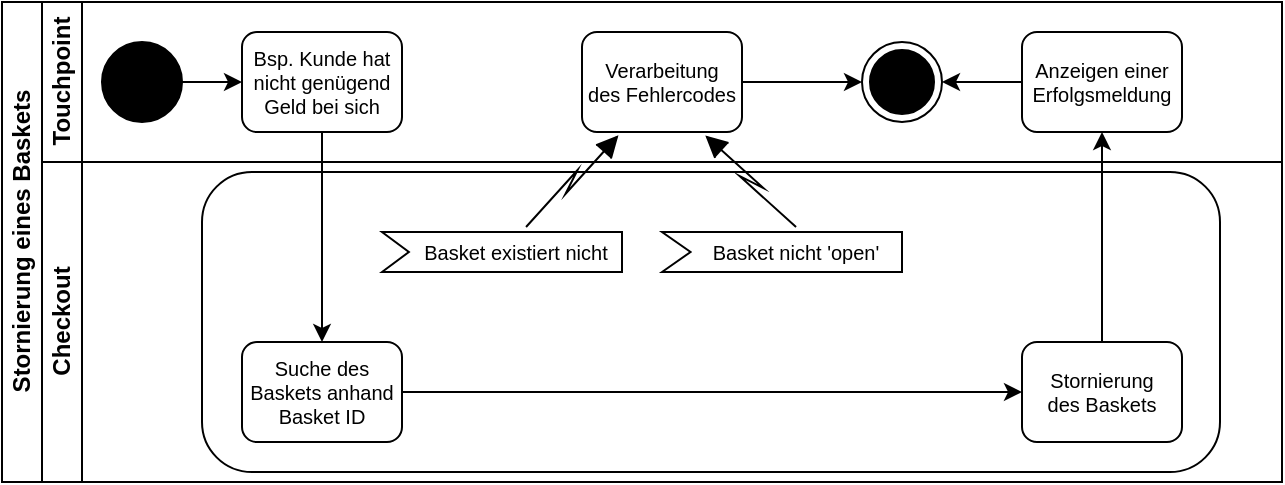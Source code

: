 <mxfile version="15.7.3" type="device"><diagram id="0bO78Ggs4bKYxxpaKZGb" name="Seite-1"><mxGraphModel dx="1102" dy="1025" grid="1" gridSize="10" guides="1" tooltips="1" connect="1" arrows="1" fold="1" page="1" pageScale="1" pageWidth="1169" pageHeight="827" math="0" shadow="0"><root><mxCell id="0"/><mxCell id="1" parent="0"/><mxCell id="jlMWBAW2KEowG_3kdhdR-1" value="Stornierung eines Baskets" style="swimlane;html=1;childLayout=stackLayout;resizeParent=1;resizeParentMax=0;horizontal=0;startSize=20;horizontalStack=0;fontColor=#000000;strokeColor=#000000;fillColor=none;" parent="1" vertex="1"><mxGeometry x="120" y="340" width="640" height="240" as="geometry"/></mxCell><mxCell id="jlMWBAW2KEowG_3kdhdR-2" value="Touchpoint" style="swimlane;html=1;startSize=20;horizontal=0;fontColor=#000000;strokeColor=#000000;fillColor=none;" parent="jlMWBAW2KEowG_3kdhdR-1" vertex="1"><mxGeometry x="20" width="620" height="80" as="geometry"/></mxCell><mxCell id="jlMWBAW2KEowG_3kdhdR-3" value="" style="edgeStyle=orthogonalEdgeStyle;rounded=0;orthogonalLoop=1;jettySize=auto;html=1;fontColor=#000000;strokeColor=#000000;" parent="jlMWBAW2KEowG_3kdhdR-2" source="jlMWBAW2KEowG_3kdhdR-4" target="jlMWBAW2KEowG_3kdhdR-5" edge="1"><mxGeometry relative="1" as="geometry"/></mxCell><mxCell id="jlMWBAW2KEowG_3kdhdR-4" value="" style="ellipse;whiteSpace=wrap;html=1;fontColor=#000000;strokeColor=#000000;fillColor=#000000;" parent="jlMWBAW2KEowG_3kdhdR-2" vertex="1"><mxGeometry x="30" y="20" width="40" height="40" as="geometry"/></mxCell><mxCell id="jlMWBAW2KEowG_3kdhdR-5" value="Bsp. Kunde hat&#10;nicht genügend&#10;Geld bei sich" style="rounded=1;fontFamily=Helvetica;fontSize=10;fontColor=#000000;align=center;strokeColor=#000000;fillColor=#FFFFFF;" parent="jlMWBAW2KEowG_3kdhdR-2" vertex="1"><mxGeometry x="100" y="15" width="80" height="50" as="geometry"/></mxCell><mxCell id="jlMWBAW2KEowG_3kdhdR-6" style="edgeStyle=orthogonalEdgeStyle;rounded=0;orthogonalLoop=1;jettySize=auto;html=1;fontSize=10;fontColor=#000000;strokeColor=#000000;" parent="jlMWBAW2KEowG_3kdhdR-2" source="jlMWBAW2KEowG_3kdhdR-7" target="jlMWBAW2KEowG_3kdhdR-8" edge="1"><mxGeometry relative="1" as="geometry"/></mxCell><mxCell id="jlMWBAW2KEowG_3kdhdR-7" value="Verarbeitung&#10;des Fehlercodes" style="rounded=1;fontFamily=Helvetica;fontSize=10;fontColor=#000000;align=center;strokeColor=#000000;fillColor=#FFFFFF;" parent="jlMWBAW2KEowG_3kdhdR-2" vertex="1"><mxGeometry x="270" y="15" width="80" height="50" as="geometry"/></mxCell><mxCell id="jlMWBAW2KEowG_3kdhdR-8" value="" style="ellipse;html=1;shape=endState;fillColor=#000000;strokeColor=#000000;fontSize=10;fontColor=#000000;" parent="jlMWBAW2KEowG_3kdhdR-2" vertex="1"><mxGeometry x="410" y="20" width="40" height="40" as="geometry"/></mxCell><mxCell id="jlMWBAW2KEowG_3kdhdR-9" style="edgeStyle=orthogonalEdgeStyle;rounded=0;orthogonalLoop=1;jettySize=auto;html=1;exitX=0;exitY=0.5;exitDx=0;exitDy=0;entryX=1;entryY=0.5;entryDx=0;entryDy=0;fontSize=11;fontColor=#000000;strokeColor=#000000;" parent="jlMWBAW2KEowG_3kdhdR-2" source="jlMWBAW2KEowG_3kdhdR-10" target="jlMWBAW2KEowG_3kdhdR-8" edge="1"><mxGeometry relative="1" as="geometry"/></mxCell><mxCell id="jlMWBAW2KEowG_3kdhdR-10" value="Anzeigen einer&#10;Erfolgsmeldung" style="rounded=1;fontFamily=Helvetica;fontSize=10;fontColor=#000000;align=center;strokeColor=#000000;fillColor=#FFFFFF;" parent="jlMWBAW2KEowG_3kdhdR-2" vertex="1"><mxGeometry x="490" y="15" width="80" height="50" as="geometry"/></mxCell><mxCell id="jlMWBAW2KEowG_3kdhdR-11" style="edgeStyle=orthogonalEdgeStyle;rounded=0;orthogonalLoop=1;jettySize=auto;html=1;fontSize=10;fontColor=#000000;strokeColor=#000000;" parent="jlMWBAW2KEowG_3kdhdR-1" source="jlMWBAW2KEowG_3kdhdR-5" target="jlMWBAW2KEowG_3kdhdR-16" edge="1"><mxGeometry relative="1" as="geometry"/></mxCell><mxCell id="jlMWBAW2KEowG_3kdhdR-12" style="edgeStyle=orthogonalEdgeStyle;rounded=0;orthogonalLoop=1;jettySize=auto;html=1;fontSize=10;fontColor=#000000;strokeColor=#000000;" parent="jlMWBAW2KEowG_3kdhdR-1" source="jlMWBAW2KEowG_3kdhdR-22" target="jlMWBAW2KEowG_3kdhdR-10" edge="1"><mxGeometry relative="1" as="geometry"/></mxCell><mxCell id="jlMWBAW2KEowG_3kdhdR-14" value="Checkout" style="swimlane;html=1;startSize=20;horizontal=0;fontColor=#000000;strokeColor=#000000;fillColor=none;" parent="jlMWBAW2KEowG_3kdhdR-1" vertex="1"><mxGeometry x="20" y="80" width="620" height="160" as="geometry"/></mxCell><mxCell id="dfmZCX5M4ugjBYarq2k1-1" value="" style="html=1;align=right;verticalAlign=top;rounded=1;absoluteArcSize=1;arcSize=50;dashed=0;spacingTop=10;spacingRight=30;sketch=0;fillStyle=auto;fillColor=none;strokeColor=#000000;" parent="jlMWBAW2KEowG_3kdhdR-14" vertex="1"><mxGeometry x="80" y="5" width="509" height="150" as="geometry"/></mxCell><mxCell id="jlMWBAW2KEowG_3kdhdR-15" value="" style="edgeStyle=orthogonalEdgeStyle;rounded=0;orthogonalLoop=1;jettySize=auto;html=1;endArrow=classic;endFill=1;fontColor=#000000;strokeColor=#000000;" parent="jlMWBAW2KEowG_3kdhdR-14" source="jlMWBAW2KEowG_3kdhdR-16" target="jlMWBAW2KEowG_3kdhdR-22" edge="1"><mxGeometry relative="1" as="geometry"><mxPoint x="220" y="125" as="targetPoint"/></mxGeometry></mxCell><mxCell id="jlMWBAW2KEowG_3kdhdR-16" value="Suche des&#10;Baskets anhand&#10;Basket ID" style="rounded=1;fontFamily=Helvetica;fontSize=10;fontColor=#000000;align=center;strokeColor=#000000;fillColor=#FFFFFF;" parent="jlMWBAW2KEowG_3kdhdR-14" vertex="1"><mxGeometry x="100" y="90" width="80" height="50" as="geometry"/></mxCell><mxCell id="jlMWBAW2KEowG_3kdhdR-22" value="Stornierung&#10;des Baskets" style="rounded=1;fontFamily=Helvetica;fontSize=10;fontColor=#000000;align=center;strokeColor=#000000;fillColor=#FFFFFF;" parent="jlMWBAW2KEowG_3kdhdR-14" vertex="1"><mxGeometry x="490" y="90" width="80" height="50" as="geometry"/></mxCell><mxCell id="dfmZCX5M4ugjBYarq2k1-2" value="Basket existiert nicht" style="shape=mxgraph.infographic.ribbonSimple;notch1=13.44;notch2=0;align=center;verticalAlign=middle;fontSize=10;fontStyle=0;fillColor=#FFFFFF;flipH=0;spacingRight=0;spacingLeft=14;rounded=1;sketch=0;fillStyle=auto;strokeColor=#000000;fontColor=#000000;" parent="jlMWBAW2KEowG_3kdhdR-14" vertex="1"><mxGeometry x="170" y="35" width="120" height="20" as="geometry"/></mxCell><mxCell id="dfmZCX5M4ugjBYarq2k1-4" value="Basket nicht 'open'" style="shape=mxgraph.infographic.ribbonSimple;notch1=14.28;notch2=0;align=center;verticalAlign=middle;fontSize=10;fontStyle=0;fillColor=#FFFFFF;flipH=0;spacingRight=0;spacingLeft=14;rounded=1;sketch=0;fillStyle=auto;strokeColor=#000000;fontColor=#000000;" parent="jlMWBAW2KEowG_3kdhdR-14" vertex="1"><mxGeometry x="310" y="35" width="120" height="20" as="geometry"/></mxCell><mxCell id="dfmZCX5M4ugjBYarq2k1-3" value="" style="shape=mxgraph.lean_mapping.electronic_info_flow_edge;html=1;rounded=0;fontSize=12;fontColor=#000000;endArrow=classic;endFill=1;strokeColor=#000000;entryX=0.25;entryY=1;entryDx=0;entryDy=0;exitX=0;exitY=0;exitDx=69.5;exitDy=0;exitPerimeter=0;" parent="jlMWBAW2KEowG_3kdhdR-1" source="dfmZCX5M4ugjBYarq2k1-2" target="jlMWBAW2KEowG_3kdhdR-7" edge="1"><mxGeometry width="160" relative="1" as="geometry"><mxPoint x="111" y="5" as="sourcePoint"/><mxPoint x="250" y="50" as="targetPoint"/><Array as="points"><mxPoint x="250" y="95"/></Array></mxGeometry></mxCell><mxCell id="dfmZCX5M4ugjBYarq2k1-5" value="" style="shape=mxgraph.lean_mapping.electronic_info_flow_edge;html=1;rounded=0;fontSize=12;fontColor=#000000;endArrow=classic;endFill=1;strokeColor=#000000;entryX=0.75;entryY=1;entryDx=0;entryDy=0;exitX=0;exitY=0;exitDx=69.5;exitDy=0;exitPerimeter=0;" parent="jlMWBAW2KEowG_3kdhdR-1" source="dfmZCX5M4ugjBYarq2k1-4" target="jlMWBAW2KEowG_3kdhdR-7" edge="1"><mxGeometry width="160" relative="1" as="geometry"><mxPoint x="161" y="-335" as="sourcePoint"/><mxPoint x="460" y="65" as="targetPoint"/><Array as="points"><mxPoint x="420" y="95"/></Array></mxGeometry></mxCell></root></mxGraphModel></diagram></mxfile>